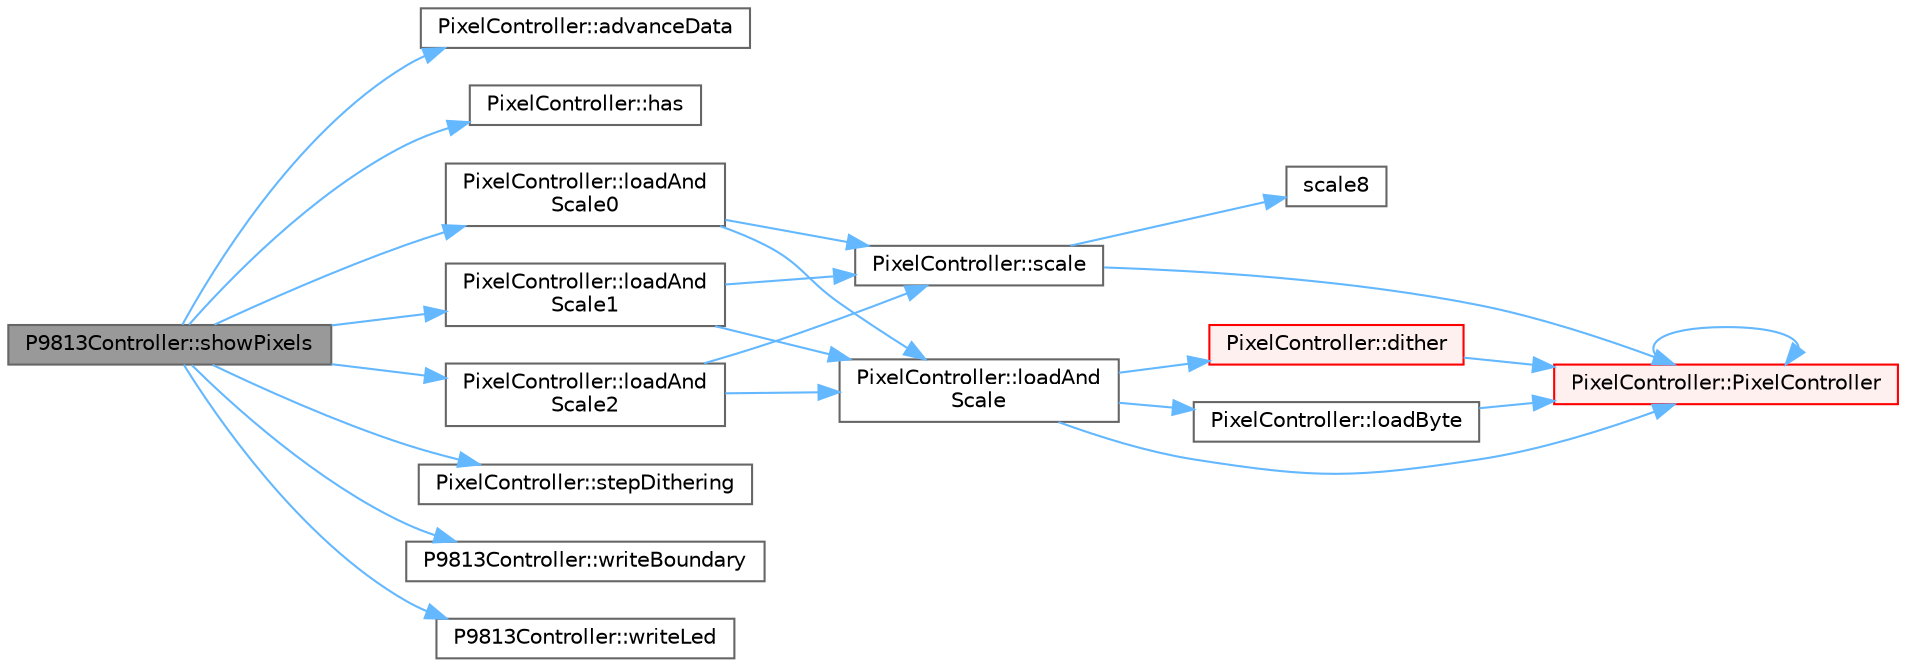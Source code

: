 digraph "P9813Controller::showPixels"
{
 // INTERACTIVE_SVG=YES
 // LATEX_PDF_SIZE
  bgcolor="transparent";
  edge [fontname=Helvetica,fontsize=10,labelfontname=Helvetica,labelfontsize=10];
  node [fontname=Helvetica,fontsize=10,shape=box,height=0.2,width=0.4];
  rankdir="LR";
  Node1 [id="Node000001",label="P9813Controller::showPixels",height=0.2,width=0.4,color="gray40", fillcolor="grey60", style="filled", fontcolor="black",tooltip="Send the LED data to the strip."];
  Node1 -> Node2 [id="edge1_Node000001_Node000002",color="steelblue1",style="solid",tooltip=" "];
  Node2 [id="Node000002",label="PixelController::advanceData",height=0.2,width=0.4,color="grey40", fillcolor="white", style="filled",URL="$d0/dee/struct_pixel_controller_ab44f62f166d162bd1e3b095b368feef2.html#ab44f62f166d162bd1e3b095b368feef2",tooltip="Advance the data pointer forward, adjust position counter."];
  Node1 -> Node3 [id="edge2_Node000001_Node000003",color="steelblue1",style="solid",tooltip=" "];
  Node3 [id="Node000003",label="PixelController::has",height=0.2,width=0.4,color="grey40", fillcolor="white", style="filled",URL="$d0/dee/struct_pixel_controller_ac13f3e00855fcf6125ea27543c2fb48c.html#ac13f3e00855fcf6125ea27543c2fb48c",tooltip="Do we have n pixels left to process?"];
  Node1 -> Node4 [id="edge3_Node000001_Node000004",color="steelblue1",style="solid",tooltip=" "];
  Node4 [id="Node000004",label="PixelController::loadAnd\lScale0",height=0.2,width=0.4,color="grey40", fillcolor="white", style="filled",URL="$d0/dee/struct_pixel_controller_a4984f158bbc3b6c79ca16dd847fe67e1.html#a4984f158bbc3b6c79ca16dd847fe67e1",tooltip="non-template alias of loadAndScale<0>()"];
  Node4 -> Node5 [id="edge4_Node000004_Node000005",color="steelblue1",style="solid",tooltip=" "];
  Node5 [id="Node000005",label="PixelController::loadAnd\lScale",height=0.2,width=0.4,color="grey40", fillcolor="white", style="filled",URL="$d0/dee/struct_pixel_controller_a56fc5e5bf305e1760198c0a69ac85ff9.html#a56fc5e5bf305e1760198c0a69ac85ff9",tooltip="Loads, dithers, and scales a single byte for a given output slot, using class dither and scale values..."];
  Node5 -> Node6 [id="edge5_Node000005_Node000006",color="steelblue1",style="solid",tooltip=" "];
  Node6 [id="Node000006",label="PixelController::PixelController",height=0.2,width=0.4,color="red", fillcolor="#FFF0F0", style="filled",URL="$d0/dee/struct_pixel_controller_ae44229e20fb4ba4473b057dcda87122e.html#ae44229e20fb4ba4473b057dcda87122e",tooltip="Copy constructor."];
  Node6 -> Node6 [id="edge6_Node000006_Node000006",color="steelblue1",style="solid",tooltip=" "];
  Node5 -> Node8 [id="edge7_Node000005_Node000008",color="steelblue1",style="solid",tooltip=" "];
  Node8 [id="Node000008",label="PixelController::dither",height=0.2,width=0.4,color="red", fillcolor="#FFF0F0", style="filled",URL="$d0/dee/struct_pixel_controller_aa2a1b38058a62a4337605425e482202f.html#aa2a1b38058a62a4337605425e482202f",tooltip="Calculate a dither value using the per-channel dither data."];
  Node8 -> Node6 [id="edge8_Node000008_Node000006",color="steelblue1",style="solid",tooltip=" "];
  Node5 -> Node10 [id="edge9_Node000005_Node000010",color="steelblue1",style="solid",tooltip=" "];
  Node10 [id="Node000010",label="PixelController::loadByte",height=0.2,width=0.4,color="grey40", fillcolor="white", style="filled",URL="$d0/dee/struct_pixel_controller_a75ef76fbecdc9b39b01eeab216845d9d.html#a75ef76fbecdc9b39b01eeab216845d9d",tooltip="Read a byte of LED data."];
  Node10 -> Node6 [id="edge10_Node000010_Node000006",color="steelblue1",style="solid",tooltip=" "];
  Node4 -> Node11 [id="edge11_Node000004_Node000011",color="steelblue1",style="solid",tooltip=" "];
  Node11 [id="Node000011",label="PixelController::scale",height=0.2,width=0.4,color="grey40", fillcolor="white", style="filled",URL="$d0/dee/struct_pixel_controller_a060678fc5a4cf518e155ed3a6145b8d4.html#a060678fc5a4cf518e155ed3a6145b8d4",tooltip="Scale a value using the per-channel scale data."];
  Node11 -> Node6 [id="edge12_Node000011_Node000006",color="steelblue1",style="solid",tooltip=" "];
  Node11 -> Node12 [id="edge13_Node000011_Node000012",color="steelblue1",style="solid",tooltip=" "];
  Node12 [id="Node000012",label="scale8",height=0.2,width=0.4,color="grey40", fillcolor="white", style="filled",URL="$d0/da8/group___scaling_gad7535ccda9c92470c4e6ee0265585555.html#gad7535ccda9c92470c4e6ee0265585555",tooltip="Scale one byte by a second one, which is treated as the numerator of a fraction whose denominator is ..."];
  Node1 -> Node13 [id="edge14_Node000001_Node000013",color="steelblue1",style="solid",tooltip=" "];
  Node13 [id="Node000013",label="PixelController::loadAnd\lScale1",height=0.2,width=0.4,color="grey40", fillcolor="white", style="filled",URL="$d0/dee/struct_pixel_controller_a11f9b50f738c6d57d08d6776b3d8eb43.html#a11f9b50f738c6d57d08d6776b3d8eb43",tooltip="non-template alias of loadAndScale<1>()"];
  Node13 -> Node5 [id="edge15_Node000013_Node000005",color="steelblue1",style="solid",tooltip=" "];
  Node13 -> Node11 [id="edge16_Node000013_Node000011",color="steelblue1",style="solid",tooltip=" "];
  Node1 -> Node14 [id="edge17_Node000001_Node000014",color="steelblue1",style="solid",tooltip=" "];
  Node14 [id="Node000014",label="PixelController::loadAnd\lScale2",height=0.2,width=0.4,color="grey40", fillcolor="white", style="filled",URL="$d0/dee/struct_pixel_controller_a33c22b408cbc9eb8b9d98993fe985264.html#a33c22b408cbc9eb8b9d98993fe985264",tooltip="non-template alias of loadAndScale<2>()"];
  Node14 -> Node5 [id="edge18_Node000014_Node000005",color="steelblue1",style="solid",tooltip=" "];
  Node14 -> Node11 [id="edge19_Node000014_Node000011",color="steelblue1",style="solid",tooltip=" "];
  Node1 -> Node15 [id="edge20_Node000001_Node000015",color="steelblue1",style="solid",tooltip=" "];
  Node15 [id="Node000015",label="PixelController::stepDithering",height=0.2,width=0.4,color="grey40", fillcolor="white", style="filled",URL="$d0/dee/struct_pixel_controller_ac7cb7840989882cce60218ac43dbe8ef.html#ac7cb7840989882cce60218ac43dbe8ef",tooltip="Step the dithering forward."];
  Node1 -> Node16 [id="edge21_Node000001_Node000016",color="steelblue1",style="solid",tooltip=" "];
  Node16 [id="Node000016",label="P9813Controller::writeBoundary",height=0.2,width=0.4,color="grey40", fillcolor="white", style="filled",URL="$d2/dd6/class_p9813_controller_a387b638de0fc6cb7a2bccbcf41037b30.html#a387b638de0fc6cb7a2bccbcf41037b30",tooltip=" "];
  Node1 -> Node17 [id="edge22_Node000001_Node000017",color="steelblue1",style="solid",tooltip=" "];
  Node17 [id="Node000017",label="P9813Controller::writeLed",height=0.2,width=0.4,color="grey40", fillcolor="white", style="filled",URL="$d2/dd6/class_p9813_controller_ab6a26d8b9b43e141b42c51d4e57104a4.html#ab6a26d8b9b43e141b42c51d4e57104a4",tooltip=" "];
}
